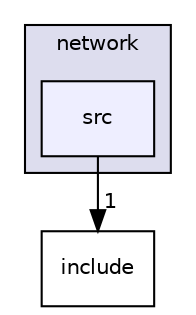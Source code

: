 digraph "/home/boa/CLionProjects/my/QNetworkCalculator/network/src" {
  bgcolor=transparent;
  compound=true
  node [ fontsize="10", fontname="Helvetica"];
  edge [ labelfontsize="10", labelfontname="Helvetica"];
  subgraph clusterdir_c901c14b65aa229498a52b725b3d4a2c {
    graph [ bgcolor="#ddddee", pencolor="black", label="network" fontname="Helvetica", fontsize="10", URL="dir_c901c14b65aa229498a52b725b3d4a2c.html"]
  dir_2351834354bc8905119ebfe596a90f94 [shape=box, label="src", style="filled", fillcolor="#eeeeff", pencolor="black", URL="dir_2351834354bc8905119ebfe596a90f94.html"];
  }
  dir_9cab7fff190c08877a2347b5fd32e1ed [shape=box label="include" URL="dir_9cab7fff190c08877a2347b5fd32e1ed.html"];
  dir_2351834354bc8905119ebfe596a90f94->dir_9cab7fff190c08877a2347b5fd32e1ed [headlabel="1", labeldistance=1.5 headhref="dir_000011_000010.html"];
}
